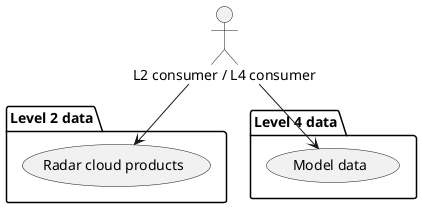 @startuml

package "Level 2 data" as L2 {
  (Radar cloud products) as (CD2)
}

package "Level 4 data" as L4 {
  (Model data) as (CD4)
}

actor "L2 consumer / L4 consumer" as LC

LC --> (CD2)
LC --> (CD4)

@enduml

